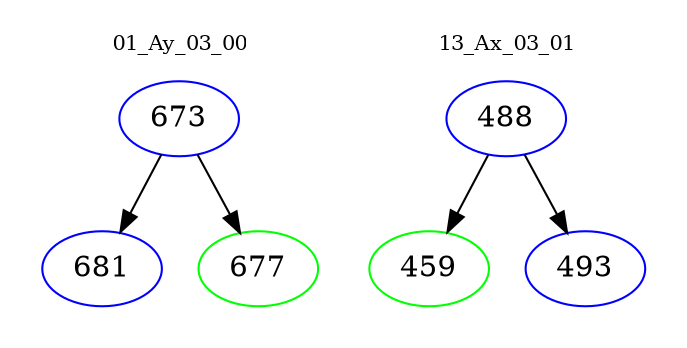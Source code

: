 digraph{
subgraph cluster_0 {
color = white
label = "01_Ay_03_00";
fontsize=10;
T0_673 [label="673", color="blue"]
T0_673 -> T0_681 [color="black"]
T0_681 [label="681", color="blue"]
T0_673 -> T0_677 [color="black"]
T0_677 [label="677", color="green"]
}
subgraph cluster_1 {
color = white
label = "13_Ax_03_01";
fontsize=10;
T1_488 [label="488", color="blue"]
T1_488 -> T1_459 [color="black"]
T1_459 [label="459", color="green"]
T1_488 -> T1_493 [color="black"]
T1_493 [label="493", color="blue"]
}
}
